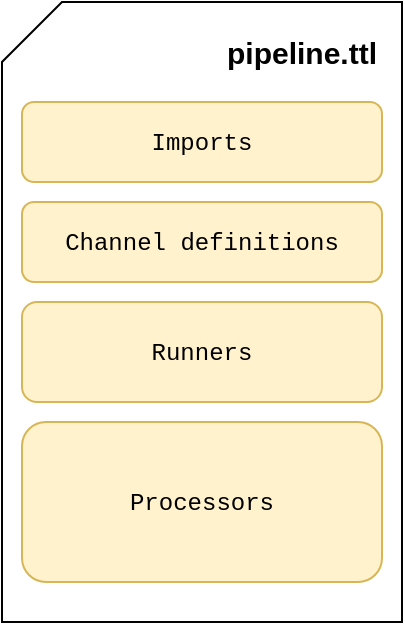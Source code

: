 <mxfile version="26.2.15">
  <diagram name="Page-1" id="AaJbGva7tN5HBlwT4yJC">
    <mxGraphModel dx="2942" dy="1236" grid="1" gridSize="10" guides="1" tooltips="1" connect="1" arrows="1" fold="1" page="1" pageScale="1" pageWidth="850" pageHeight="1100" math="0" shadow="0">
      <root>
        <mxCell id="0" />
        <mxCell id="1" parent="0" />
        <mxCell id="o4WdhZJdc0iCGKaEjJUX-1" value="" style="shape=card;whiteSpace=wrap;html=1;align=right;" parent="1" vertex="1">
          <mxGeometry x="190" y="280" width="200" height="310" as="geometry" />
        </mxCell>
        <mxCell id="o4WdhZJdc0iCGKaEjJUX-6" value="&lt;b&gt;&lt;font style=&quot;font-size: 15px;&quot;&gt;pipeline.ttl&lt;/font&gt;&lt;/b&gt;" style="text;html=1;align=center;verticalAlign=middle;whiteSpace=wrap;rounded=0;" parent="1" vertex="1">
          <mxGeometry x="310" y="290" width="60" height="30" as="geometry" />
        </mxCell>
        <mxCell id="o4WdhZJdc0iCGKaEjJUX-7" value="&lt;font face=&quot;Courier New&quot;&gt;Imports&lt;/font&gt;" style="rounded=1;whiteSpace=wrap;html=1;fillColor=#fff2cc;strokeColor=#d6b656;" parent="1" vertex="1">
          <mxGeometry x="200" y="330" width="180" height="40" as="geometry" />
        </mxCell>
        <mxCell id="o4WdhZJdc0iCGKaEjJUX-8" value="&lt;font face=&quot;Courier New&quot;&gt;Runners&lt;/font&gt;" style="rounded=1;whiteSpace=wrap;html=1;fillColor=#fff2cc;strokeColor=#d6b656;" parent="1" vertex="1">
          <mxGeometry x="200" y="430" width="180" height="50" as="geometry" />
        </mxCell>
        <mxCell id="o4WdhZJdc0iCGKaEjJUX-9" value="&lt;font face=&quot;Courier New&quot;&gt;Channel definitions&lt;/font&gt;" style="rounded=1;whiteSpace=wrap;html=1;fillColor=#fff2cc;strokeColor=#d6b656;" parent="1" vertex="1">
          <mxGeometry x="200" y="380" width="180" height="40" as="geometry" />
        </mxCell>
        <mxCell id="o4WdhZJdc0iCGKaEjJUX-10" value="&lt;font face=&quot;Courier New&quot;&gt;Processors&lt;/font&gt;" style="rounded=1;whiteSpace=wrap;html=1;fillColor=#fff2cc;strokeColor=#d6b656;" parent="1" vertex="1">
          <mxGeometry x="200" y="490" width="180" height="80" as="geometry" />
        </mxCell>
      </root>
    </mxGraphModel>
  </diagram>
</mxfile>
